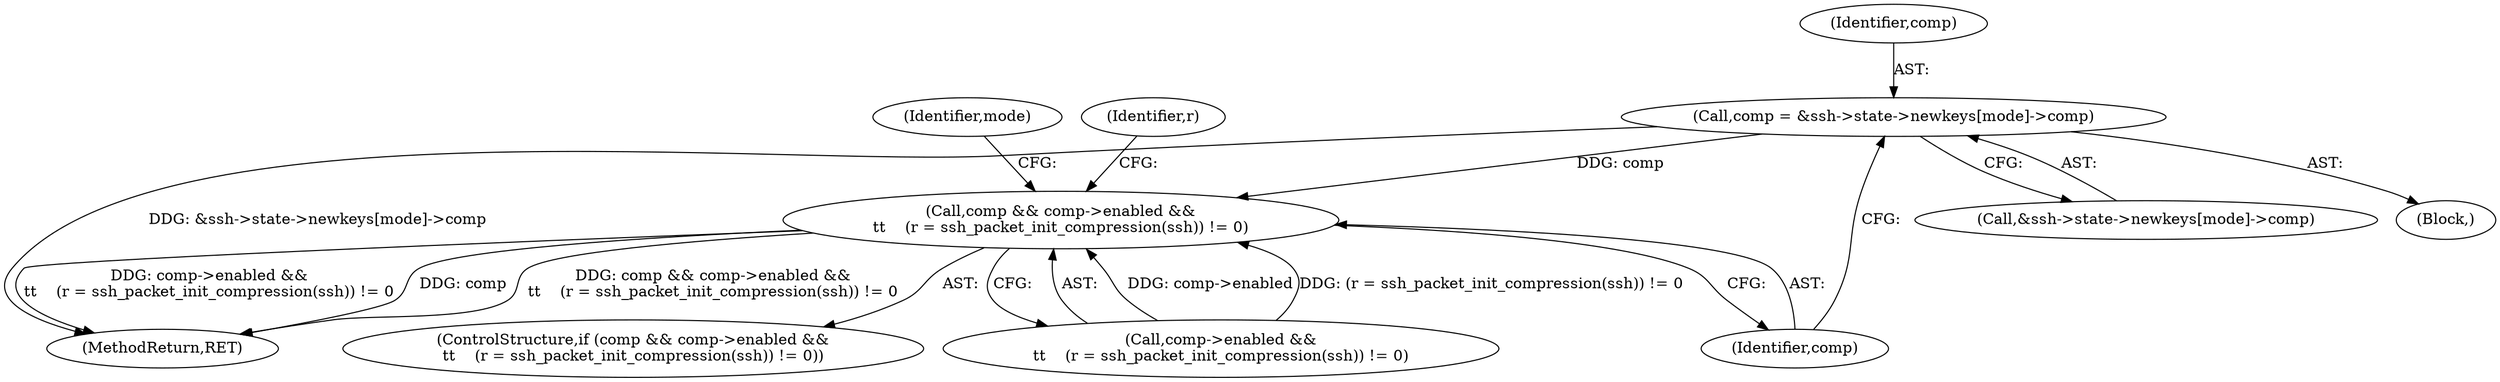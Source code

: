 digraph "1_src_3095060f479b86288e31c79ecbc5131a66bcd2f9_7@array" {
"1000145" [label="(Call,comp = &ssh->state->newkeys[mode]->comp)"];
"1000158" [label="(Call,comp && comp->enabled &&\n\t\t    (r = ssh_packet_init_compression(ssh)) != 0)"];
"1000158" [label="(Call,comp && comp->enabled &&\n\t\t    (r = ssh_packet_init_compression(ssh)) != 0)"];
"1000174" [label="(MethodReturn,RET)"];
"1000157" [label="(ControlStructure,if (comp && comp->enabled &&\n\t\t    (r = ssh_packet_init_compression(ssh)) != 0))"];
"1000147" [label="(Call,&ssh->state->newkeys[mode]->comp)"];
"1000146" [label="(Identifier,comp)"];
"1000145" [label="(Call,comp = &ssh->state->newkeys[mode]->comp)"];
"1000160" [label="(Call,comp->enabled &&\n\t\t    (r = ssh_packet_init_compression(ssh)) != 0)"];
"1000132" [label="(Identifier,mode)"];
"1000133" [label="(Block,)"];
"1000159" [label="(Identifier,comp)"];
"1000171" [label="(Identifier,r)"];
"1000145" -> "1000133"  [label="AST: "];
"1000145" -> "1000147"  [label="CFG: "];
"1000146" -> "1000145"  [label="AST: "];
"1000147" -> "1000145"  [label="AST: "];
"1000159" -> "1000145"  [label="CFG: "];
"1000145" -> "1000174"  [label="DDG: &ssh->state->newkeys[mode]->comp"];
"1000145" -> "1000158"  [label="DDG: comp"];
"1000158" -> "1000157"  [label="AST: "];
"1000158" -> "1000159"  [label="CFG: "];
"1000158" -> "1000160"  [label="CFG: "];
"1000159" -> "1000158"  [label="AST: "];
"1000160" -> "1000158"  [label="AST: "];
"1000171" -> "1000158"  [label="CFG: "];
"1000132" -> "1000158"  [label="CFG: "];
"1000158" -> "1000174"  [label="DDG: comp->enabled &&\n\t\t    (r = ssh_packet_init_compression(ssh)) != 0"];
"1000158" -> "1000174"  [label="DDG: comp"];
"1000158" -> "1000174"  [label="DDG: comp && comp->enabled &&\n\t\t    (r = ssh_packet_init_compression(ssh)) != 0"];
"1000160" -> "1000158"  [label="DDG: comp->enabled"];
"1000160" -> "1000158"  [label="DDG: (r = ssh_packet_init_compression(ssh)) != 0"];
}
